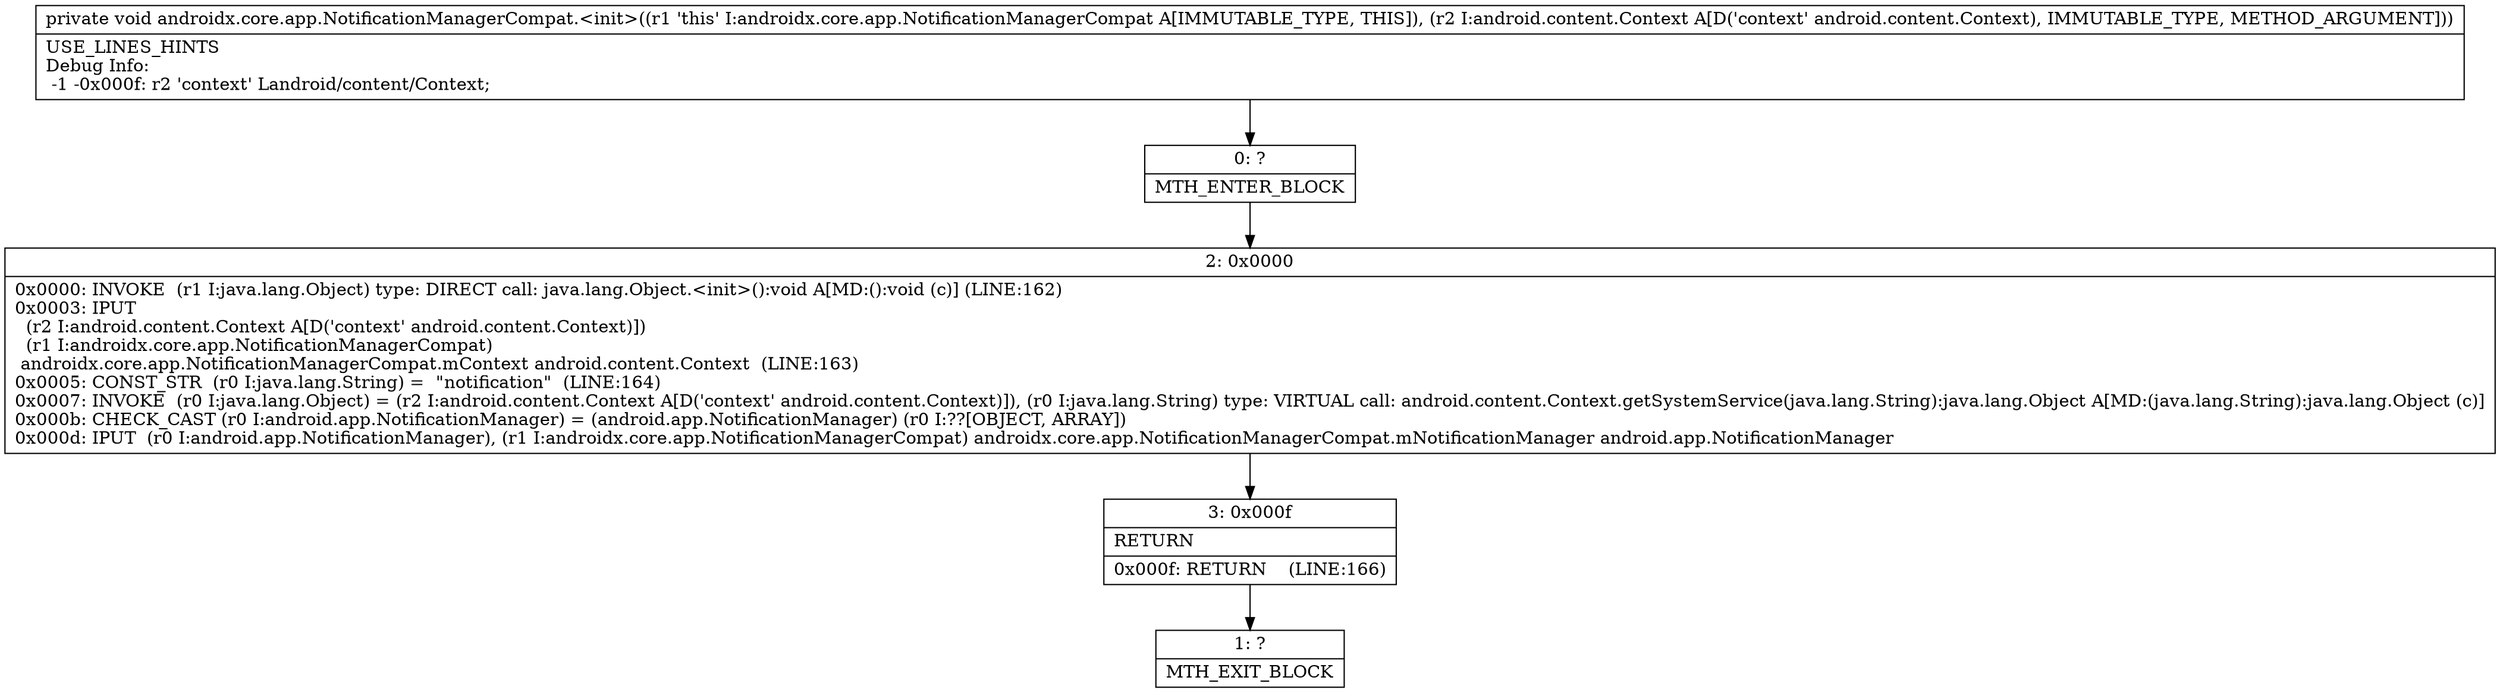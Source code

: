 digraph "CFG forandroidx.core.app.NotificationManagerCompat.\<init\>(Landroid\/content\/Context;)V" {
Node_0 [shape=record,label="{0\:\ ?|MTH_ENTER_BLOCK\l}"];
Node_2 [shape=record,label="{2\:\ 0x0000|0x0000: INVOKE  (r1 I:java.lang.Object) type: DIRECT call: java.lang.Object.\<init\>():void A[MD:():void (c)] (LINE:162)\l0x0003: IPUT  \l  (r2 I:android.content.Context A[D('context' android.content.Context)])\l  (r1 I:androidx.core.app.NotificationManagerCompat)\l androidx.core.app.NotificationManagerCompat.mContext android.content.Context  (LINE:163)\l0x0005: CONST_STR  (r0 I:java.lang.String) =  \"notification\"  (LINE:164)\l0x0007: INVOKE  (r0 I:java.lang.Object) = (r2 I:android.content.Context A[D('context' android.content.Context)]), (r0 I:java.lang.String) type: VIRTUAL call: android.content.Context.getSystemService(java.lang.String):java.lang.Object A[MD:(java.lang.String):java.lang.Object (c)]\l0x000b: CHECK_CAST (r0 I:android.app.NotificationManager) = (android.app.NotificationManager) (r0 I:??[OBJECT, ARRAY]) \l0x000d: IPUT  (r0 I:android.app.NotificationManager), (r1 I:androidx.core.app.NotificationManagerCompat) androidx.core.app.NotificationManagerCompat.mNotificationManager android.app.NotificationManager \l}"];
Node_3 [shape=record,label="{3\:\ 0x000f|RETURN\l|0x000f: RETURN    (LINE:166)\l}"];
Node_1 [shape=record,label="{1\:\ ?|MTH_EXIT_BLOCK\l}"];
MethodNode[shape=record,label="{private void androidx.core.app.NotificationManagerCompat.\<init\>((r1 'this' I:androidx.core.app.NotificationManagerCompat A[IMMUTABLE_TYPE, THIS]), (r2 I:android.content.Context A[D('context' android.content.Context), IMMUTABLE_TYPE, METHOD_ARGUMENT]))  | USE_LINES_HINTS\lDebug Info:\l  \-1 \-0x000f: r2 'context' Landroid\/content\/Context;\l}"];
MethodNode -> Node_0;Node_0 -> Node_2;
Node_2 -> Node_3;
Node_3 -> Node_1;
}

